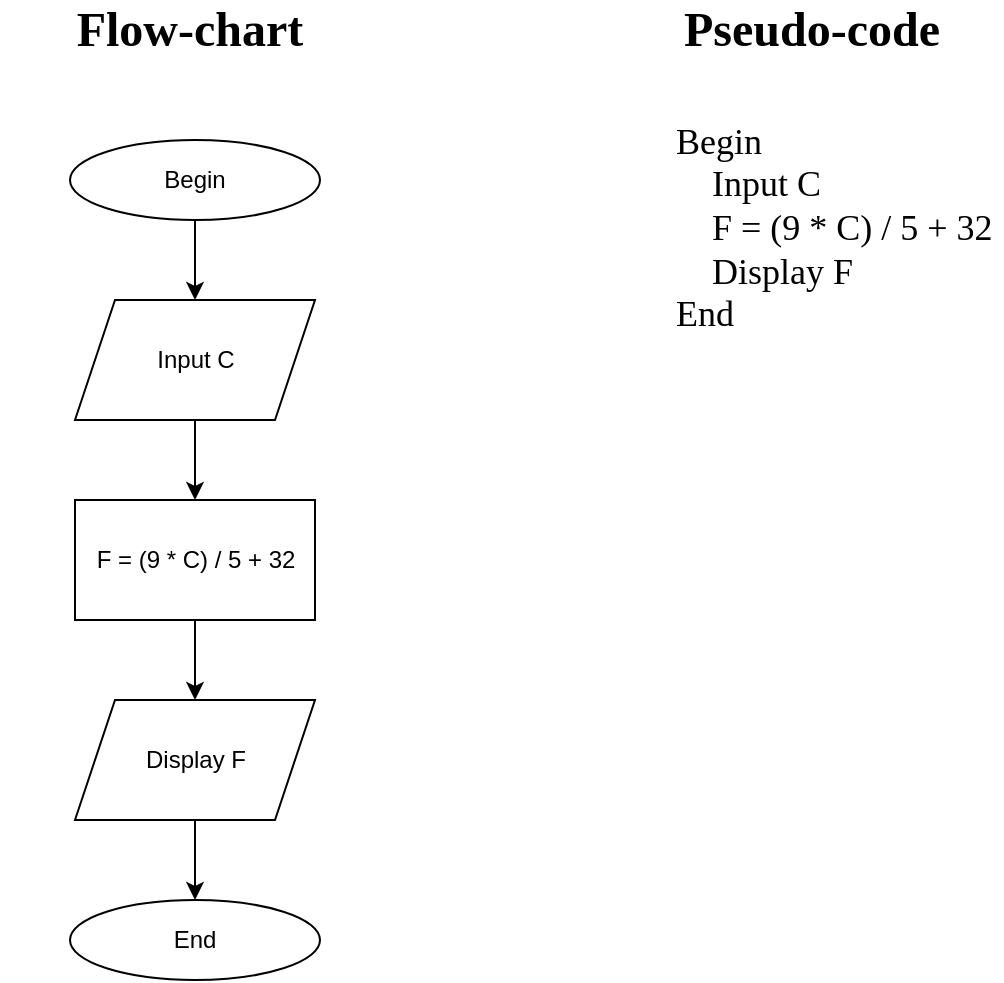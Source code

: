 <mxfile version="26.2.4">
  <diagram name="Page-1" id="smpPSvfqpI7pLMlHio-j">
    <mxGraphModel grid="1" page="1" gridSize="10" guides="1" tooltips="1" connect="1" arrows="1" fold="1" pageScale="1" pageWidth="850" pageHeight="1100" math="0" shadow="0">
      <root>
        <mxCell id="0" />
        <mxCell id="1" parent="0" />
        <mxCell id="aC5WsBHL-DF5amPtVLTG-1" value="Flow-chart" style="text;html=1;align=center;verticalAlign=middle;whiteSpace=wrap;rounded=0;fontStyle=1;fontFamily=Times New Roman;fontSize=24;labelPosition=center;verticalLabelPosition=middle;" vertex="1" parent="1">
          <mxGeometry x="142" y="91" width="190" height="30" as="geometry" />
        </mxCell>
        <mxCell id="aC5WsBHL-DF5amPtVLTG-2" value="Pseudo-code" style="text;html=1;align=center;verticalAlign=middle;whiteSpace=wrap;rounded=0;fontStyle=1;fontFamily=Times New Roman;fontSize=24;labelPosition=center;verticalLabelPosition=middle;" vertex="1" parent="1">
          <mxGeometry x="453" y="91" width="190" height="30" as="geometry" />
        </mxCell>
        <mxCell id="aC5WsBHL-DF5amPtVLTG-9" style="edgeStyle=orthogonalEdgeStyle;rounded=0;orthogonalLoop=1;jettySize=auto;html=1;exitX=0.5;exitY=1;exitDx=0;exitDy=0;entryX=0.5;entryY=0;entryDx=0;entryDy=0;" edge="1" parent="1" source="aC5WsBHL-DF5amPtVLTG-3" target="aC5WsBHL-DF5amPtVLTG-4">
          <mxGeometry relative="1" as="geometry" />
        </mxCell>
        <mxCell id="aC5WsBHL-DF5amPtVLTG-3" value="Begin" style="ellipse;whiteSpace=wrap;html=1;" vertex="1" parent="1">
          <mxGeometry x="177" y="161" width="125" height="40" as="geometry" />
        </mxCell>
        <mxCell id="aC5WsBHL-DF5amPtVLTG-10" style="edgeStyle=orthogonalEdgeStyle;rounded=0;orthogonalLoop=1;jettySize=auto;html=1;exitX=0.5;exitY=1;exitDx=0;exitDy=0;entryX=0.5;entryY=0;entryDx=0;entryDy=0;" edge="1" parent="1" source="aC5WsBHL-DF5amPtVLTG-4" target="aC5WsBHL-DF5amPtVLTG-8">
          <mxGeometry relative="1" as="geometry" />
        </mxCell>
        <mxCell id="aC5WsBHL-DF5amPtVLTG-4" value="Input C" style="shape=parallelogram;perimeter=parallelogramPerimeter;whiteSpace=wrap;html=1;fixedSize=1;" vertex="1" parent="1">
          <mxGeometry x="179.5" y="241" width="120" height="60" as="geometry" />
        </mxCell>
        <mxCell id="aC5WsBHL-DF5amPtVLTG-12" style="edgeStyle=orthogonalEdgeStyle;rounded=0;orthogonalLoop=1;jettySize=auto;html=1;exitX=0.5;exitY=1;exitDx=0;exitDy=0;entryX=0.5;entryY=0;entryDx=0;entryDy=0;" edge="1" parent="1" source="aC5WsBHL-DF5amPtVLTG-5" target="aC5WsBHL-DF5amPtVLTG-6">
          <mxGeometry relative="1" as="geometry" />
        </mxCell>
        <mxCell id="aC5WsBHL-DF5amPtVLTG-5" value="Display F" style="shape=parallelogram;perimeter=parallelogramPerimeter;whiteSpace=wrap;html=1;fixedSize=1;" vertex="1" parent="1">
          <mxGeometry x="179.5" y="441" width="120" height="60" as="geometry" />
        </mxCell>
        <mxCell id="aC5WsBHL-DF5amPtVLTG-6" value="End" style="ellipse;whiteSpace=wrap;html=1;" vertex="1" parent="1">
          <mxGeometry x="177" y="541" width="125" height="40" as="geometry" />
        </mxCell>
        <mxCell id="aC5WsBHL-DF5amPtVLTG-11" style="edgeStyle=orthogonalEdgeStyle;rounded=0;orthogonalLoop=1;jettySize=auto;html=1;exitX=0.5;exitY=1;exitDx=0;exitDy=0;entryX=0.5;entryY=0;entryDx=0;entryDy=0;" edge="1" parent="1" source="aC5WsBHL-DF5amPtVLTG-8" target="aC5WsBHL-DF5amPtVLTG-5">
          <mxGeometry relative="1" as="geometry" />
        </mxCell>
        <mxCell id="aC5WsBHL-DF5amPtVLTG-8" value="F = (9 * C) / 5 + 32" style="rounded=0;whiteSpace=wrap;html=1;" vertex="1" parent="1">
          <mxGeometry x="179.5" y="341" width="120" height="60" as="geometry" />
        </mxCell>
        <mxCell id="aC5WsBHL-DF5amPtVLTG-13" value="&lt;div&gt;Begin&lt;/div&gt;&lt;div&gt;&amp;nbsp; &amp;nbsp; Input C&lt;/div&gt;&lt;div&gt;&amp;nbsp; &amp;nbsp; F = (9 * C) / 5 + 32&lt;/div&gt;&lt;div&gt;&amp;nbsp; &amp;nbsp; Display F&lt;/div&gt;&lt;div&gt;End&lt;/div&gt;&lt;div&gt;&lt;br&gt;&lt;/div&gt;" style="text;html=1;align=left;verticalAlign=middle;whiteSpace=wrap;rounded=0;labelPosition=center;verticalLabelPosition=middle;fontFamily=Times New Roman;fontSize=18;" vertex="1" parent="1">
          <mxGeometry x="478" y="141" width="165" height="150" as="geometry" />
        </mxCell>
      </root>
    </mxGraphModel>
  </diagram>
</mxfile>
